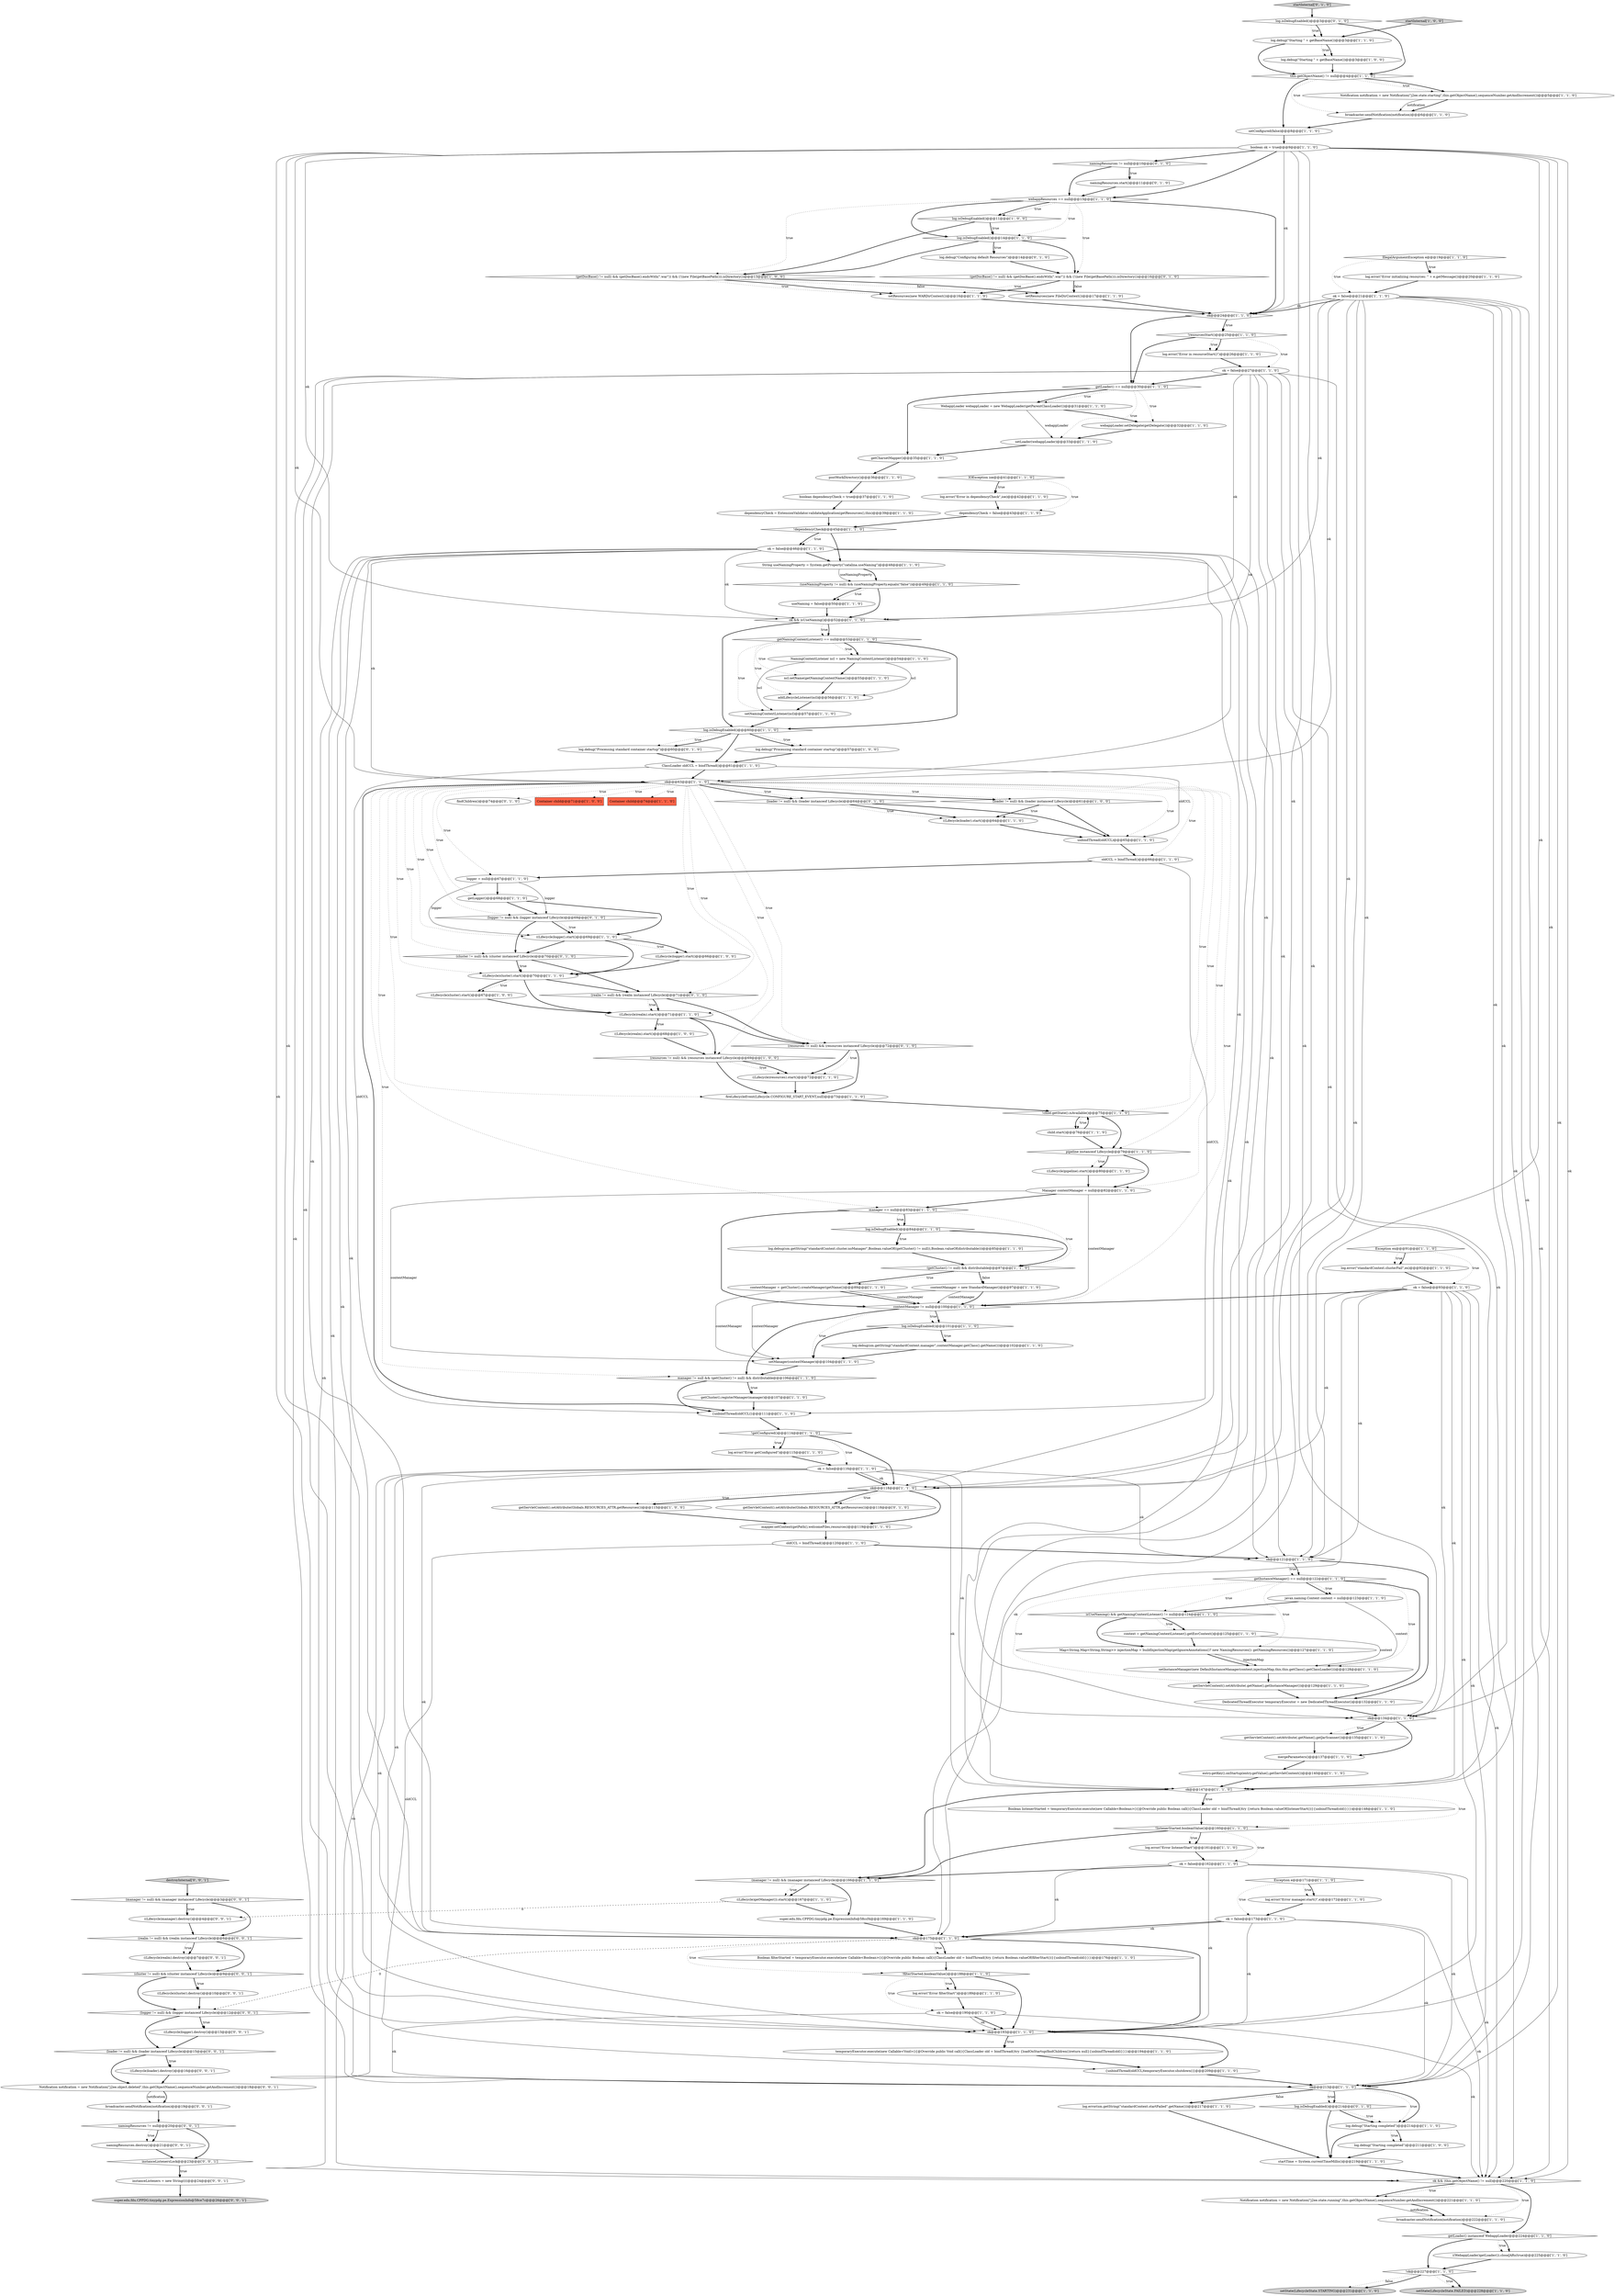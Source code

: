 digraph {
85 [style = filled, label = "log.error(\"Error in resourceStart()\")@@@26@@@['1', '1', '0']", fillcolor = white, shape = ellipse image = "AAA0AAABBB1BBB"];
105 [style = filled, label = "(useNamingProperty != null) && (useNamingProperty.equals(\"false\"))@@@49@@@['1', '1', '0']", fillcolor = white, shape = diamond image = "AAA0AAABBB1BBB"];
110 [style = filled, label = "ok = false@@@190@@@['1', '1', '0']", fillcolor = white, shape = ellipse image = "AAA0AAABBB1BBB"];
148 [style = filled, label = "findChildren()@@@74@@@['0', '1', '0']", fillcolor = white, shape = ellipse image = "AAA0AAABBB2BBB"];
126 [style = filled, label = "!listenerStarted.booleanValue()@@@160@@@['1', '1', '0']", fillcolor = white, shape = diamond image = "AAA0AAABBB1BBB"];
40 [style = filled, label = "entry.getKey().onStartup(entry.getValue(),getServletContext())@@@140@@@['1', '1', '0']", fillcolor = white, shape = ellipse image = "AAA0AAABBB1BBB"];
136 [style = filled, label = "broadcaster.sendNotification(notification)@@@222@@@['1', '1', '0']", fillcolor = white, shape = ellipse image = "AAA0AAABBB1BBB"];
149 [style = filled, label = "namingResources != null@@@10@@@['0', '1', '0']", fillcolor = white, shape = diamond image = "AAA1AAABBB2BBB"];
112 [style = filled, label = "{unbindThread(oldCCL)}@@@111@@@['1', '1', '0']", fillcolor = white, shape = ellipse image = "AAA0AAABBB1BBB"];
124 [style = filled, label = "setNamingContextListener(ncl)@@@57@@@['1', '1', '0']", fillcolor = white, shape = ellipse image = "AAA0AAABBB1BBB"];
55 [style = filled, label = "(getDocBase() != null) && (getDocBase().endsWith(\".war\")) && (!(new File(getBasePath())).isDirectory())@@@13@@@['1', '0', '0']", fillcolor = white, shape = diamond image = "AAA0AAABBB1BBB"];
128 [style = filled, label = "log.error(\"Error in dependencyCheck\",ioe)@@@42@@@['1', '1', '0']", fillcolor = white, shape = ellipse image = "AAA0AAABBB1BBB"];
147 [style = filled, label = "(loader != null) && (loader instanceof Lifecycle)@@@64@@@['0', '1', '0']", fillcolor = white, shape = diamond image = "AAA0AAABBB2BBB"];
20 [style = filled, label = "contextManager = new StandardManager()@@@97@@@['1', '1', '0']", fillcolor = white, shape = ellipse image = "AAA0AAABBB1BBB"];
39 [style = filled, label = "Notification notification = new Notification(\"j2ee.state.starting\",this.getObjectName(),sequenceNumber.getAndIncrement())@@@5@@@['1', '1', '0']", fillcolor = white, shape = ellipse image = "AAA0AAABBB1BBB"];
154 [style = filled, label = "namingResources != null@@@20@@@['0', '0', '1']", fillcolor = white, shape = diamond image = "AAA0AAABBB3BBB"];
36 [style = filled, label = "IllegalArgumentException e@@@19@@@['1', '1', '0']", fillcolor = white, shape = diamond image = "AAA0AAABBB1BBB"];
101 [style = filled, label = "ok@@@121@@@['1', '1', '0']", fillcolor = white, shape = diamond image = "AAA0AAABBB1BBB"];
127 [style = filled, label = "((Lifecycle)realm).start()@@@71@@@['1', '1', '0']", fillcolor = white, shape = ellipse image = "AAA0AAABBB1BBB"];
5 [style = filled, label = "getLoader() == null@@@30@@@['1', '1', '0']", fillcolor = white, shape = diamond image = "AAA0AAABBB1BBB"];
52 [style = filled, label = "Manager contextManager = null@@@82@@@['1', '1', '0']", fillcolor = white, shape = ellipse image = "AAA0AAABBB1BBB"];
141 [style = filled, label = "(resources != null) && (resources instanceof Lifecycle)@@@72@@@['0', '1', '0']", fillcolor = white, shape = diamond image = "AAA0AAABBB2BBB"];
1 [style = filled, label = "(resources != null) && (resources instanceof Lifecycle)@@@69@@@['1', '0', '0']", fillcolor = white, shape = diamond image = "AAA0AAABBB1BBB"];
34 [style = filled, label = "webappLoader.setDelegate(getDelegate())@@@32@@@['1', '1', '0']", fillcolor = white, shape = ellipse image = "AAA0AAABBB1BBB"];
81 [style = filled, label = "!resourcesStart()@@@25@@@['1', '1', '0']", fillcolor = white, shape = diamond image = "AAA0AAABBB1BBB"];
150 [style = filled, label = "namingResources.start()@@@11@@@['0', '1', '0']", fillcolor = white, shape = ellipse image = "AAA1AAABBB2BBB"];
118 [style = filled, label = "!child.getState().isAvailable()@@@75@@@['1', '1', '0']", fillcolor = white, shape = diamond image = "AAA0AAABBB1BBB"];
143 [style = filled, label = "getServletContext().setAttribute(Globals.RESOURCES_ATTR,getResources())@@@118@@@['0', '1', '0']", fillcolor = white, shape = ellipse image = "AAA0AAABBB2BBB"];
21 [style = filled, label = "(loader != null) && (loader instanceof Lifecycle)@@@61@@@['1', '0', '0']", fillcolor = white, shape = diamond image = "AAA0AAABBB1BBB"];
24 [style = filled, label = "((Lifecycle)getManager()).start()@@@167@@@['1', '1', '0']", fillcolor = white, shape = ellipse image = "AAA0AAABBB1BBB"];
82 [style = filled, label = "log.debug(sm.getString(\"standardContext.cluster.noManager\",Boolean.valueOf((getCluster() != null)),Boolean.valueOf(distributable)))@@@85@@@['1', '1', '0']", fillcolor = white, shape = ellipse image = "AAA0AAABBB1BBB"];
111 [style = filled, label = "ClassLoader oldCCL = bindThread()@@@61@@@['1', '1', '0']", fillcolor = white, shape = ellipse image = "AAA0AAABBB1BBB"];
15 [style = filled, label = "log.isDebugEnabled()@@@11@@@['1', '0', '0']", fillcolor = white, shape = diamond image = "AAA0AAABBB1BBB"];
73 [style = filled, label = "log.debug(\"Processing standard container startup\")@@@57@@@['1', '0', '0']", fillcolor = white, shape = ellipse image = "AAA0AAABBB1BBB"];
45 [style = filled, label = "setResources(new FileDirContext())@@@17@@@['1', '1', '0']", fillcolor = white, shape = ellipse image = "AAA0AAABBB1BBB"];
33 [style = filled, label = "setState(LifecycleState.STARTING)@@@231@@@['1', '1', '0']", fillcolor = lightgray, shape = ellipse image = "AAA0AAABBB1BBB"];
140 [style = filled, label = "(realm != null) && (realm instanceof Lifecycle)@@@71@@@['0', '1', '0']", fillcolor = white, shape = diamond image = "AAA0AAABBB2BBB"];
69 [style = filled, label = "mergeParameters()@@@137@@@['1', '1', '0']", fillcolor = white, shape = ellipse image = "AAA0AAABBB1BBB"];
103 [style = filled, label = "contextManager != null@@@100@@@['1', '1', '0']", fillcolor = white, shape = diamond image = "AAA0AAABBB1BBB"];
153 [style = filled, label = "((Lifecycle)logger).destroy()@@@13@@@['0', '0', '1']", fillcolor = white, shape = ellipse image = "AAA0AAABBB3BBB"];
155 [style = filled, label = "((Lifecycle)manager).destroy()@@@4@@@['0', '0', '1']", fillcolor = white, shape = ellipse image = "AAA0AAABBB3BBB"];
66 [style = filled, label = "log.error(sm.getString(\"standardContext.startFailed\",getName()))@@@217@@@['1', '1', '0']", fillcolor = white, shape = ellipse image = "AAA0AAABBB1BBB"];
65 [style = filled, label = "(getCluster() != null) && distributable@@@87@@@['1', '1', '0']", fillcolor = white, shape = diamond image = "AAA0AAABBB1BBB"];
165 [style = filled, label = "((Lifecycle)realm).destroy()@@@7@@@['0', '0', '1']", fillcolor = white, shape = ellipse image = "AAA0AAABBB3BBB"];
107 [style = filled, label = "contextManager = getCluster().createManager(getName())@@@89@@@['1', '1', '0']", fillcolor = white, shape = ellipse image = "AAA0AAABBB1BBB"];
94 [style = filled, label = "temporaryExecutor.execute(new Callable<Void>(){@Override public Void call(){ClassLoader old = bindThread()try {loadOnStartup(findChildren())return null}{unbindThread(old)}}})@@@194@@@['1', '1', '0']", fillcolor = white, shape = ellipse image = "AAA0AAABBB1BBB"];
139 [style = filled, label = "startInternal['0', '1', '0']", fillcolor = lightgray, shape = diamond image = "AAA0AAABBB2BBB"];
74 [style = filled, label = "log.error(\"Error filterStart\")@@@189@@@['1', '1', '0']", fillcolor = white, shape = ellipse image = "AAA0AAABBB1BBB"];
48 [style = filled, label = "((Lifecycle)cluster).start()@@@70@@@['1', '1', '0']", fillcolor = white, shape = ellipse image = "AAA0AAABBB1BBB"];
157 [style = filled, label = "instanceListeners = new String((((@@@24@@@['0', '0', '1']", fillcolor = white, shape = ellipse image = "AAA0AAABBB3BBB"];
117 [style = filled, label = "(manager != null) && (manager instanceof Lifecycle)@@@166@@@['1', '1', '0']", fillcolor = white, shape = diamond image = "AAA0AAABBB1BBB"];
25 [style = filled, label = "this.getObjectName() != null@@@4@@@['1', '1', '0']", fillcolor = white, shape = diamond image = "AAA0AAABBB1BBB"];
42 [style = filled, label = "NamingContextListener ncl = new NamingContextListener()@@@54@@@['1', '1', '0']", fillcolor = white, shape = ellipse image = "AAA0AAABBB1BBB"];
79 [style = filled, label = "Boolean filterStarted = temporaryExecutor.execute(new Callable<Boolean>(){@Override public Boolean call(){ClassLoader old = bindThread()try {return Boolean.valueOf(filterStart())}{unbindThread(old)}}})@@@176@@@['1', '1', '0']", fillcolor = white, shape = ellipse image = "AAA0AAABBB1BBB"];
129 [style = filled, label = "getServletContext().setAttribute(.getName(),getJarScanner())@@@135@@@['1', '1', '0']", fillcolor = white, shape = ellipse image = "AAA0AAABBB1BBB"];
91 [style = filled, label = "log.isDebugEnabled()@@@60@@@['1', '1', '0']", fillcolor = white, shape = diamond image = "AAA0AAABBB1BBB"];
162 [style = filled, label = "((Lifecycle)cluster).destroy()@@@10@@@['0', '0', '1']", fillcolor = white, shape = ellipse image = "AAA0AAABBB3BBB"];
6 [style = filled, label = "postWorkDirectory()@@@36@@@['1', '1', '0']", fillcolor = white, shape = ellipse image = "AAA0AAABBB1BBB"];
10 [style = filled, label = "javax.naming.Context context = null@@@123@@@['1', '1', '0']", fillcolor = white, shape = ellipse image = "AAA0AAABBB1BBB"];
78 [style = filled, label = "log.debug(\"Starting \" + getBaseName())@@@3@@@['1', '1', '0']", fillcolor = white, shape = ellipse image = "AAA0AAABBB1BBB"];
4 [style = filled, label = "ok = false@@@93@@@['1', '1', '0']", fillcolor = white, shape = ellipse image = "AAA0AAABBB1BBB"];
160 [style = filled, label = "instanceListenersLock@@@23@@@['0', '0', '1']", fillcolor = white, shape = diamond image = "AAA0AAABBB3BBB"];
163 [style = filled, label = "Notification notification = new Notification(\"j2ee.object.deleted\",this.getObjectName(),sequenceNumber.getAndIncrement())@@@18@@@['0', '0', '1']", fillcolor = white, shape = ellipse image = "AAA0AAABBB3BBB"];
29 [style = filled, label = "oldCCL = bindThread()@@@120@@@['1', '1', '0']", fillcolor = white, shape = ellipse image = "AAA0AAABBB1BBB"];
22 [style = filled, label = "Container child@@@71@@@['1', '0', '0']", fillcolor = tomato, shape = box image = "AAA0AAABBB1BBB"];
84 [style = filled, label = "context = getNamingContextListener().getEnvContext()@@@125@@@['1', '1', '0']", fillcolor = white, shape = ellipse image = "AAA0AAABBB1BBB"];
17 [style = filled, label = "ok && (this.getObjectName() != null)@@@220@@@['1', '1', '0']", fillcolor = white, shape = diamond image = "AAA0AAABBB1BBB"];
18 [style = filled, label = "pipeline instanceof Lifecycle@@@79@@@['1', '1', '0']", fillcolor = white, shape = diamond image = "AAA0AAABBB1BBB"];
95 [style = filled, label = "String useNamingProperty = System.getProperty(\"catalina.useNaming\")@@@48@@@['1', '1', '0']", fillcolor = white, shape = ellipse image = "AAA0AAABBB1BBB"];
133 [style = filled, label = "setManager(contextManager)@@@104@@@['1', '1', '0']", fillcolor = white, shape = ellipse image = "AAA0AAABBB1BBB"];
131 [style = filled, label = "ok@@@134@@@['1', '1', '0']", fillcolor = white, shape = diamond image = "AAA0AAABBB1BBB"];
16 [style = filled, label = "Exception ex@@@91@@@['1', '1', '0']", fillcolor = white, shape = diamond image = "AAA0AAABBB1BBB"];
35 [style = filled, label = "oldCCL = bindThread()@@@66@@@['1', '1', '0']", fillcolor = white, shape = ellipse image = "AAA0AAABBB1BBB"];
71 [style = filled, label = "log.isDebugEnabled()@@@84@@@['1', '1', '0']", fillcolor = white, shape = diamond image = "AAA0AAABBB1BBB"];
97 [style = filled, label = "ok@@@63@@@['1', '1', '0']", fillcolor = white, shape = diamond image = "AAA0AAABBB1BBB"];
44 [style = filled, label = "boolean ok = true@@@9@@@['1', '1', '0']", fillcolor = white, shape = ellipse image = "AAA0AAABBB1BBB"];
156 [style = filled, label = "(logger != null) && (logger instanceof Lifecycle)@@@12@@@['0', '0', '1']", fillcolor = white, shape = diamond image = "AAA0AAABBB3BBB"];
61 [style = filled, label = "dependencyCheck = ExtensionValidator.validateApplication(getResources(),this)@@@39@@@['1', '1', '0']", fillcolor = white, shape = ellipse image = "AAA0AAABBB1BBB"];
161 [style = filled, label = "namingResources.destroy()@@@21@@@['0', '0', '1']", fillcolor = white, shape = ellipse image = "AAA0AAABBB3BBB"];
51 [style = filled, label = "startTime = System.currentTimeMillis()@@@219@@@['1', '1', '0']", fillcolor = white, shape = ellipse image = "AAA0AAABBB1BBB"];
57 [style = filled, label = "!filterStarted.booleanValue()@@@188@@@['1', '1', '0']", fillcolor = white, shape = diamond image = "AAA0AAABBB1BBB"];
89 [style = filled, label = "log.debug(\"Starting completed\")@@@214@@@['1', '1', '0']", fillcolor = white, shape = ellipse image = "AAA0AAABBB1BBB"];
109 [style = filled, label = "addLifecycleListener(ncl)@@@56@@@['1', '1', '0']", fillcolor = white, shape = ellipse image = "AAA0AAABBB1BBB"];
123 [style = filled, label = "Notification notification = new Notification(\"j2ee.state.running\",this.getObjectName(),sequenceNumber.getAndIncrement())@@@221@@@['1', '1', '0']", fillcolor = white, shape = ellipse image = "AAA0AAABBB1BBB"];
19 [style = filled, label = "log.isDebugEnabled()@@@14@@@['1', '1', '0']", fillcolor = white, shape = diamond image = "AAA0AAABBB1BBB"];
137 [style = filled, label = "log.isDebugEnabled()@@@3@@@['0', '1', '0']", fillcolor = white, shape = diamond image = "AAA0AAABBB2BBB"];
134 [style = filled, label = "ncl.setName(getNamingContextName())@@@55@@@['1', '1', '0']", fillcolor = white, shape = ellipse image = "AAA0AAABBB1BBB"];
120 [style = filled, label = "getLoader() instanceof WebappLoader@@@224@@@['1', '1', '0']", fillcolor = white, shape = diamond image = "AAA0AAABBB1BBB"];
12 [style = filled, label = "ok@@@118@@@['1', '1', '0']", fillcolor = white, shape = diamond image = "AAA0AAABBB1BBB"];
47 [style = filled, label = "isUseNaming() && getNamingContextListener() != null@@@124@@@['1', '1', '0']", fillcolor = white, shape = diamond image = "AAA0AAABBB1BBB"];
68 [style = filled, label = "((Lifecycle)loader).start()@@@64@@@['1', '1', '0']", fillcolor = white, shape = ellipse image = "AAA0AAABBB1BBB"];
144 [style = filled, label = "(cluster != null) && (cluster instanceof Lifecycle)@@@70@@@['0', '1', '0']", fillcolor = white, shape = diamond image = "AAA0AAABBB2BBB"];
77 [style = filled, label = "ok@@@213@@@['1', '1', '0']", fillcolor = white, shape = diamond image = "AAA0AAABBB1BBB"];
9 [style = filled, label = "getNamingContextListener() == null@@@53@@@['1', '1', '0']", fillcolor = white, shape = diamond image = "AAA0AAABBB1BBB"];
43 [style = filled, label = "ok = false@@@173@@@['1', '1', '0']", fillcolor = white, shape = ellipse image = "AAA0AAABBB1BBB"];
64 [style = filled, label = "logger = null@@@67@@@['1', '1', '0']", fillcolor = white, shape = ellipse image = "AAA0AAABBB1BBB"];
87 [style = filled, label = "Map<String,Map<String,String>> injectionMap = buildInjectionMap(getIgnoreAnnotations()? new NamingResources(): getNamingResources())@@@127@@@['1', '1', '0']", fillcolor = white, shape = ellipse image = "AAA0AAABBB1BBB"];
168 [style = filled, label = "destroyInternal['0', '0', '1']", fillcolor = lightgray, shape = diamond image = "AAA0AAABBB3BBB"];
96 [style = filled, label = "!getConfigured()@@@114@@@['1', '1', '0']", fillcolor = white, shape = diamond image = "AAA0AAABBB1BBB"];
56 [style = filled, label = "((Lifecycle)resources).start()@@@72@@@['1', '1', '0']", fillcolor = white, shape = ellipse image = "AAA0AAABBB1BBB"];
63 [style = filled, label = "ok = false@@@162@@@['1', '1', '0']", fillcolor = white, shape = ellipse image = "AAA0AAABBB1BBB"];
104 [style = filled, label = "ok && isUseNaming()@@@52@@@['1', '1', '0']", fillcolor = white, shape = diamond image = "AAA0AAABBB1BBB"];
37 [style = filled, label = "((Lifecycle)cluster).start()@@@67@@@['1', '0', '0']", fillcolor = white, shape = ellipse image = "AAA0AAABBB1BBB"];
92 [style = filled, label = "((WebappLoader)getLoader()).closeJARs(true)@@@225@@@['1', '1', '0']", fillcolor = white, shape = ellipse image = "AAA0AAABBB1BBB"];
158 [style = filled, label = "super.edu.fdu.CPPDG.tinypdg.pe.ExpressionInfo@58ce7c@@@26@@@['0', '0', '1']", fillcolor = lightgray, shape = ellipse image = "AAA0AAABBB3BBB"];
75 [style = filled, label = "((Lifecycle)logger).start()@@@69@@@['1', '1', '0']", fillcolor = white, shape = ellipse image = "AAA0AAABBB1BBB"];
83 [style = filled, label = "log.error(\"Error getConfigured\")@@@115@@@['1', '1', '0']", fillcolor = white, shape = ellipse image = "AAA0AAABBB1BBB"];
8 [style = filled, label = "getServletContext().setAttribute(Globals.RESOURCES_ATTR,getResources())@@@115@@@['1', '0', '0']", fillcolor = white, shape = ellipse image = "AAA0AAABBB1BBB"];
108 [style = filled, label = "setState(LifecycleState.FAILED)@@@228@@@['1', '1', '0']", fillcolor = lightgray, shape = ellipse image = "AAA0AAABBB1BBB"];
102 [style = filled, label = "log.error(\"Error manager.start()\",e)@@@172@@@['1', '1', '0']", fillcolor = white, shape = ellipse image = "AAA0AAABBB1BBB"];
49 [style = filled, label = "WebappLoader webappLoader = new WebappLoader(getParentClassLoader())@@@31@@@['1', '1', '0']", fillcolor = white, shape = ellipse image = "AAA0AAABBB1BBB"];
130 [style = filled, label = "setConfigured(false)@@@8@@@['1', '1', '0']", fillcolor = white, shape = ellipse image = "AAA0AAABBB1BBB"];
59 [style = filled, label = "dependencyCheck = false@@@43@@@['1', '1', '0']", fillcolor = white, shape = ellipse image = "AAA0AAABBB1BBB"];
132 [style = filled, label = "setInstanceManager(new DefaultInstanceManager(context,injectionMap,this,this.getClass().getClassLoader()))@@@128@@@['1', '1', '0']", fillcolor = white, shape = ellipse image = "AAA0AAABBB1BBB"];
80 [style = filled, label = "mapper.setContext(getPath(),welcomeFiles,resources)@@@119@@@['1', '1', '0']", fillcolor = white, shape = ellipse image = "AAA0AAABBB1BBB"];
14 [style = filled, label = "log.error(\"Error initializing resources: \" + e.getMessage())@@@20@@@['1', '1', '0']", fillcolor = white, shape = ellipse image = "AAA0AAABBB1BBB"];
31 [style = filled, label = "useNaming = false@@@50@@@['1', '1', '0']", fillcolor = white, shape = ellipse image = "AAA0AAABBB1BBB"];
88 [style = filled, label = "log.error(\"Error listenerStart\")@@@161@@@['1', '1', '0']", fillcolor = white, shape = ellipse image = "AAA0AAABBB1BBB"];
54 [style = filled, label = "getInstanceManager() == null@@@122@@@['1', '1', '0']", fillcolor = white, shape = diamond image = "AAA0AAABBB1BBB"];
3 [style = filled, label = "!dependencyCheck@@@45@@@['1', '1', '0']", fillcolor = white, shape = diamond image = "AAA0AAABBB1BBB"];
67 [style = filled, label = "ok@@@24@@@['1', '1', '0']", fillcolor = white, shape = diamond image = "AAA0AAABBB1BBB"];
50 [style = filled, label = "super.edu.fdu.CPPDG.tinypdg.pe.ExpressionInfo@58ccf4@@@169@@@['1', '1', '0']", fillcolor = white, shape = ellipse image = "AAA0AAABBB1BBB"];
0 [style = filled, label = "{unbindThread(oldCCL)temporaryExecutor.shutdown()}@@@209@@@['1', '1', '0']", fillcolor = white, shape = ellipse image = "AAA0AAABBB1BBB"];
100 [style = filled, label = "startInternal['1', '0', '0']", fillcolor = lightgray, shape = diamond image = "AAA0AAABBB1BBB"];
169 [style = filled, label = "(manager != null) && (manager instanceof Lifecycle)@@@3@@@['0', '0', '1']", fillcolor = white, shape = diamond image = "AAA0AAABBB3BBB"];
32 [style = filled, label = "((Lifecycle)logger).start()@@@66@@@['1', '0', '0']", fillcolor = white, shape = ellipse image = "AAA0AAABBB1BBB"];
152 [style = filled, label = "(realm != null) && (realm instanceof Lifecycle)@@@6@@@['0', '0', '1']", fillcolor = white, shape = diamond image = "AAA0AAABBB3BBB"];
46 [style = filled, label = "manager == null@@@83@@@['1', '1', '0']", fillcolor = white, shape = diamond image = "AAA0AAABBB1BBB"];
113 [style = filled, label = "child.start()@@@76@@@['1', '1', '0']", fillcolor = white, shape = ellipse image = "AAA0AAABBB1BBB"];
135 [style = filled, label = "unbindThread(oldCCL)@@@65@@@['1', '1', '0']", fillcolor = white, shape = ellipse image = "AAA0AAABBB1BBB"];
115 [style = filled, label = "DedicatedThreadExecutor temporaryExecutor = new DedicatedThreadExecutor()@@@132@@@['1', '1', '0']", fillcolor = white, shape = ellipse image = "AAA0AAABBB1BBB"];
167 [style = filled, label = "broadcaster.sendNotification(notification)@@@19@@@['0', '0', '1']", fillcolor = white, shape = ellipse image = "AAA0AAABBB3BBB"];
7 [style = filled, label = "((Lifecycle)pipeline).start()@@@80@@@['1', '1', '0']", fillcolor = white, shape = ellipse image = "AAA0AAABBB1BBB"];
60 [style = filled, label = "IOException ioe@@@41@@@['1', '1', '0']", fillcolor = white, shape = diamond image = "AAA0AAABBB1BBB"];
151 [style = filled, label = "(getDocBase() != null) && (getDocBase().endsWith(\".war\")) && (!(new File(getBasePath())).isDirectory())@@@16@@@['0', '1', '0']", fillcolor = white, shape = diamond image = "AAA0AAABBB2BBB"];
164 [style = filled, label = "(cluster != null) && (cluster instanceof Lifecycle)@@@9@@@['0', '0', '1']", fillcolor = white, shape = diamond image = "AAA0AAABBB3BBB"];
166 [style = filled, label = "(loader != null) && (loader instanceof Lifecycle)@@@15@@@['0', '0', '1']", fillcolor = white, shape = diamond image = "AAA0AAABBB3BBB"];
11 [style = filled, label = "log.error(\"standardContext.clusterFail\",ex)@@@92@@@['1', '1', '0']", fillcolor = white, shape = ellipse image = "AAA0AAABBB1BBB"];
26 [style = filled, label = "webappResources == null@@@13@@@['1', '1', '0']", fillcolor = white, shape = diamond image = "AAA0AAABBB1BBB"];
28 [style = filled, label = "getCluster().registerManager(manager)@@@107@@@['1', '1', '0']", fillcolor = white, shape = ellipse image = "AAA0AAABBB1BBB"];
125 [style = filled, label = "Container child@@@74@@@['1', '1', '0']", fillcolor = tomato, shape = box image = "AAA0AAABBB1BBB"];
93 [style = filled, label = "broadcaster.sendNotification(notification)@@@6@@@['1', '1', '0']", fillcolor = white, shape = ellipse image = "AAA0AAABBB1BBB"];
138 [style = filled, label = "(logger != null) && (logger instanceof Lifecycle)@@@69@@@['0', '1', '0']", fillcolor = white, shape = diamond image = "AAA0AAABBB2BBB"];
70 [style = filled, label = "ok@@@193@@@['1', '1', '0']", fillcolor = white, shape = diamond image = "AAA0AAABBB1BBB"];
76 [style = filled, label = "Boolean listenerStarted = temporaryExecutor.execute(new Callable<Boolean>(){@Override public Boolean call(){ClassLoader old = bindThread()try {return Boolean.valueOf(listenerStart())}{unbindThread(old)}}})@@@148@@@['1', '1', '0']", fillcolor = white, shape = ellipse image = "AAA0AAABBB1BBB"];
142 [style = filled, label = "log.isDebugEnabled()@@@214@@@['0', '1', '0']", fillcolor = white, shape = diamond image = "AAA0AAABBB2BBB"];
145 [style = filled, label = "log.debug(\"Processing standard container startup\")@@@60@@@['0', '1', '0']", fillcolor = white, shape = ellipse image = "AAA0AAABBB2BBB"];
159 [style = filled, label = "((Lifecycle)loader).destroy()@@@16@@@['0', '0', '1']", fillcolor = white, shape = ellipse image = "AAA0AAABBB3BBB"];
86 [style = filled, label = "boolean dependencyCheck = true@@@37@@@['1', '1', '0']", fillcolor = white, shape = ellipse image = "AAA0AAABBB1BBB"];
23 [style = filled, label = "log.debug(\"Starting \" + getBaseName())@@@3@@@['1', '0', '0']", fillcolor = white, shape = ellipse image = "AAA0AAABBB1BBB"];
30 [style = filled, label = "log.isDebugEnabled()@@@101@@@['1', '1', '0']", fillcolor = white, shape = diamond image = "AAA0AAABBB1BBB"];
2 [style = filled, label = "log.debug(sm.getString(\"standardContext.manager\",contextManager.getClass().getName()))@@@102@@@['1', '1', '0']", fillcolor = white, shape = ellipse image = "AAA0AAABBB1BBB"];
98 [style = filled, label = "getCharsetMapper()@@@35@@@['1', '1', '0']", fillcolor = white, shape = ellipse image = "AAA0AAABBB1BBB"];
62 [style = filled, label = "manager != null && (getCluster() != null) && distributable@@@106@@@['1', '1', '0']", fillcolor = white, shape = diamond image = "AAA0AAABBB1BBB"];
90 [style = filled, label = "fireLifecycleEvent(Lifecycle.CONFIGURE_START_EVENT,null)@@@73@@@['1', '1', '0']", fillcolor = white, shape = ellipse image = "AAA0AAABBB1BBB"];
27 [style = filled, label = "!ok@@@227@@@['1', '1', '0']", fillcolor = white, shape = diamond image = "AAA0AAABBB1BBB"];
116 [style = filled, label = "getLogger()@@@68@@@['1', '1', '0']", fillcolor = white, shape = ellipse image = "AAA0AAABBB1BBB"];
122 [style = filled, label = "ok = false@@@46@@@['1', '1', '0']", fillcolor = white, shape = ellipse image = "AAA0AAABBB1BBB"];
99 [style = filled, label = "setResources(new WARDirContext())@@@16@@@['1', '1', '0']", fillcolor = white, shape = ellipse image = "AAA0AAABBB1BBB"];
38 [style = filled, label = "ok@@@175@@@['1', '1', '0']", fillcolor = white, shape = diamond image = "AAA0AAABBB1BBB"];
146 [style = filled, label = "log.debug(\"Configuring default Resources\")@@@14@@@['0', '1', '0']", fillcolor = white, shape = ellipse image = "AAA0AAABBB2BBB"];
121 [style = filled, label = "Exception e@@@171@@@['1', '1', '0']", fillcolor = white, shape = diamond image = "AAA0AAABBB1BBB"];
13 [style = filled, label = "getServletContext().setAttribute(.getName(),getInstanceManager())@@@129@@@['1', '1', '0']", fillcolor = white, shape = ellipse image = "AAA0AAABBB1BBB"];
119 [style = filled, label = "ok = false@@@27@@@['1', '1', '0']", fillcolor = white, shape = ellipse image = "AAA0AAABBB1BBB"];
58 [style = filled, label = "ok = false@@@116@@@['1', '1', '0']", fillcolor = white, shape = ellipse image = "AAA0AAABBB1BBB"];
72 [style = filled, label = "((Lifecycle)realm).start()@@@68@@@['1', '0', '0']", fillcolor = white, shape = ellipse image = "AAA0AAABBB1BBB"];
106 [style = filled, label = "ok = false@@@21@@@['1', '1', '0']", fillcolor = white, shape = ellipse image = "AAA0AAABBB1BBB"];
114 [style = filled, label = "setLoader(webappLoader)@@@33@@@['1', '1', '0']", fillcolor = white, shape = ellipse image = "AAA0AAABBB1BBB"];
41 [style = filled, label = "ok@@@147@@@['1', '1', '0']", fillcolor = white, shape = diamond image = "AAA0AAABBB1BBB"];
53 [style = filled, label = "log.debug(\"Starting completed\")@@@211@@@['1', '0', '0']", fillcolor = white, shape = ellipse image = "AAA0AAABBB1BBB"];
26->15 [style = dotted, label="true"];
101->54 [style = dotted, label="true"];
10->47 [style = bold, label=""];
4->38 [style = solid, label="ok"];
111->112 [style = solid, label="oldCCL"];
75->32 [style = dotted, label="true"];
54->10 [style = bold, label=""];
137->25 [style = bold, label=""];
103->30 [style = dotted, label="true"];
105->31 [style = dotted, label="true"];
146->151 [style = bold, label=""];
46->103 [style = bold, label=""];
70->0 [style = bold, label=""];
110->70 [style = bold, label=""];
97->144 [style = dotted, label="true"];
68->135 [style = bold, label=""];
64->75 [style = solid, label="logger"];
2->133 [style = bold, label=""];
31->104 [style = bold, label=""];
123->136 [style = solid, label="notification"];
47->84 [style = dotted, label="true"];
27->33 [style = dotted, label="false"];
15->19 [style = dotted, label="true"];
122->104 [style = solid, label="ok"];
1->56 [style = dotted, label="true"];
45->67 [style = bold, label=""];
86->61 [style = bold, label=""];
159->163 [style = bold, label=""];
44->41 [style = solid, label="ok"];
15->19 [style = bold, label=""];
80->29 [style = bold, label=""];
44->70 [style = solid, label="ok"];
106->101 [style = solid, label="ok"];
124->91 [style = bold, label=""];
5->34 [style = dotted, label="true"];
5->49 [style = dotted, label="true"];
25->130 [style = bold, label=""];
8->80 [style = bold, label=""];
21->68 [style = bold, label=""];
119->101 [style = solid, label="ok"];
119->104 [style = solid, label="ok"];
126->88 [style = bold, label=""];
97->52 [style = dotted, label="true"];
142->89 [style = dotted, label="true"];
98->6 [style = bold, label=""];
127->72 [style = dotted, label="true"];
81->85 [style = bold, label=""];
110->77 [style = solid, label="ok"];
97->148 [style = dotted, label="true"];
59->3 [style = bold, label=""];
144->48 [style = bold, label=""];
23->25 [style = bold, label=""];
97->127 [style = dotted, label="true"];
133->62 [style = bold, label=""];
58->77 [style = solid, label="ok"];
44->149 [style = bold, label=""];
154->161 [style = bold, label=""];
106->77 [style = solid, label="ok"];
97->103 [style = dotted, label="true"];
57->70 [style = bold, label=""];
58->17 [style = solid, label="ok"];
84->87 [style = bold, label=""];
57->74 [style = bold, label=""];
97->21 [style = dotted, label="true"];
166->159 [style = dotted, label="true"];
73->111 [style = bold, label=""];
44->12 [style = solid, label="ok"];
110->17 [style = solid, label="ok"];
67->81 [style = dotted, label="true"];
111->97 [style = bold, label=""];
77->142 [style = dotted, label="true"];
166->163 [style = bold, label=""];
55->45 [style = dotted, label="false"];
16->11 [style = dotted, label="true"];
4->77 [style = solid, label="ok"];
12->8 [style = bold, label=""];
17->123 [style = dotted, label="true"];
58->101 [style = solid, label="ok"];
18->52 [style = bold, label=""];
58->38 [style = solid, label="ok"];
44->26 [style = bold, label=""];
126->117 [style = bold, label=""];
48->37 [style = dotted, label="true"];
135->35 [style = bold, label=""];
116->138 [style = bold, label=""];
44->77 [style = solid, label="ok"];
150->26 [style = bold, label=""];
130->44 [style = bold, label=""];
54->13 [style = dotted, label="true"];
63->38 [style = solid, label="ok"];
110->70 [style = solid, label="ok"];
81->5 [style = bold, label=""];
20->133 [style = solid, label="contextManager"];
147->68 [style = bold, label=""];
144->48 [style = dotted, label="true"];
99->67 [style = bold, label=""];
128->59 [style = bold, label=""];
10->132 [style = solid, label="context"];
62->28 [style = dotted, label="true"];
96->58 [style = dotted, label="true"];
142->51 [style = bold, label=""];
81->119 [style = dotted, label="true"];
97->125 [style = dotted, label="true"];
115->131 [style = bold, label=""];
111->135 [style = solid, label="oldCCL"];
44->17 [style = solid, label="ok"];
93->130 [style = bold, label=""];
7->52 [style = bold, label=""];
62->112 [style = bold, label=""];
36->14 [style = dotted, label="true"];
43->38 [style = bold, label=""];
12->143 [style = dotted, label="true"];
168->169 [style = bold, label=""];
97->135 [style = dotted, label="true"];
11->4 [style = bold, label=""];
96->83 [style = bold, label=""];
49->114 [style = solid, label="webappLoader"];
147->135 [style = bold, label=""];
37->127 [style = bold, label=""];
9->109 [style = dotted, label="true"];
20->103 [style = bold, label=""];
69->40 [style = bold, label=""];
156->153 [style = bold, label=""];
24->155 [style = dashed, label="0"];
39->93 [style = bold, label=""];
54->115 [style = bold, label=""];
97->138 [style = dotted, label="true"];
149->150 [style = dotted, label="true"];
62->28 [style = bold, label=""];
89->51 [style = bold, label=""];
74->110 [style = bold, label=""];
19->151 [style = bold, label=""];
4->70 [style = solid, label="ok"];
30->2 [style = dotted, label="true"];
122->131 [style = solid, label="ok"];
134->109 [style = bold, label=""];
153->166 [style = bold, label=""];
140->127 [style = dotted, label="true"];
164->162 [style = bold, label=""];
48->140 [style = bold, label=""];
117->24 [style = bold, label=""];
169->152 [style = bold, label=""];
104->91 [style = bold, label=""];
97->90 [style = dotted, label="true"];
27->33 [style = bold, label=""];
17->123 [style = bold, label=""];
29->101 [style = bold, label=""];
97->46 [style = dotted, label="true"];
44->97 [style = solid, label="ok"];
91->111 [style = bold, label=""];
60->59 [style = dotted, label="true"];
1->90 [style = bold, label=""];
26->55 [style = dotted, label="true"];
91->145 [style = dotted, label="true"];
152->165 [style = dotted, label="true"];
53->51 [style = bold, label=""];
38->70 [style = bold, label=""];
97->118 [style = dotted, label="true"];
119->41 [style = solid, label="ok"];
138->75 [style = bold, label=""];
106->12 [style = solid, label="ok"];
41->117 [style = bold, label=""];
77->66 [style = bold, label=""];
151->45 [style = bold, label=""];
127->1 [style = bold, label=""];
97->112 [style = bold, label=""];
5->49 [style = bold, label=""];
20->103 [style = solid, label="contextManager"];
103->62 [style = bold, label=""];
119->5 [style = bold, label=""];
89->53 [style = bold, label=""];
38->156 [style = dashed, label="0"];
57->74 [style = dotted, label="true"];
60->128 [style = dotted, label="true"];
107->103 [style = bold, label=""];
119->17 [style = solid, label="ok"];
58->41 [style = solid, label="ok"];
4->12 [style = solid, label="ok"];
46->71 [style = bold, label=""];
166->159 [style = bold, label=""];
63->77 [style = solid, label="ok"];
75->32 [style = bold, label=""];
58->12 [style = bold, label=""];
104->9 [style = bold, label=""];
162->156 [style = bold, label=""];
122->38 [style = solid, label="ok"];
145->111 [style = bold, label=""];
38->79 [style = bold, label=""];
120->92 [style = bold, label=""];
29->0 [style = solid, label="oldCCL"];
97->35 [style = dotted, label="true"];
77->66 [style = dotted, label="false"];
79->57 [style = bold, label=""];
138->144 [style = bold, label=""];
44->131 [style = solid, label="ok"];
67->81 [style = bold, label=""];
47->87 [style = bold, label=""];
64->116 [style = bold, label=""];
106->104 [style = solid, label="ok"];
119->131 [style = solid, label="ok"];
51->17 [style = bold, label=""];
58->131 [style = solid, label="ok"];
28->112 [style = bold, label=""];
1->56 [style = bold, label=""];
139->137 [style = bold, label=""];
123->136 [style = bold, label=""];
151->99 [style = dotted, label="true"];
87->132 [style = solid, label="injectionMap"];
141->56 [style = bold, label=""];
100->78 [style = bold, label=""];
63->70 [style = solid, label="ok"];
54->132 [style = dotted, label="true"];
32->48 [style = bold, label=""];
105->31 [style = bold, label=""];
42->109 [style = solid, label="ncl"];
25->39 [style = dotted, label="true"];
19->146 [style = dotted, label="true"];
140->127 [style = bold, label=""];
65->20 [style = dotted, label="false"];
118->113 [style = bold, label=""];
151->45 [style = dotted, label="false"];
78->23 [style = dotted, label="true"];
97->48 [style = dotted, label="true"];
97->147 [style = dotted, label="true"];
106->131 [style = solid, label="ok"];
4->17 [style = solid, label="ok"];
70->94 [style = dotted, label="true"];
83->58 [style = bold, label=""];
52->103 [style = solid, label="contextManager"];
97->141 [style = dotted, label="true"];
122->41 [style = solid, label="ok"];
103->30 [style = bold, label=""];
163->167 [style = bold, label=""];
63->117 [style = bold, label=""];
78->23 [style = bold, label=""];
107->133 [style = solid, label="contextManager"];
106->17 [style = solid, label="ok"];
141->56 [style = dotted, label="true"];
137->78 [style = dotted, label="true"];
18->7 [style = dotted, label="true"];
71->82 [style = dotted, label="true"];
157->158 [style = bold, label=""];
38->79 [style = dotted, label="true"];
131->69 [style = bold, label=""];
27->108 [style = dotted, label="true"];
97->22 [style = dotted, label="true"];
54->87 [style = dotted, label="true"];
120->92 [style = dotted, label="true"];
63->17 [style = solid, label="ok"];
5->114 [style = dotted, label="true"];
78->25 [style = bold, label=""];
17->120 [style = bold, label=""];
24->50 [style = bold, label=""];
119->12 [style = solid, label="ok"];
160->157 [style = dotted, label="true"];
4->103 [style = bold, label=""];
101->54 [style = bold, label=""];
106->38 [style = solid, label="ok"];
57->110 [style = dotted, label="true"];
21->68 [style = dotted, label="true"];
35->112 [style = solid, label="oldCCL"];
163->167 [style = solid, label="notification"];
144->140 [style = bold, label=""];
65->20 [style = bold, label=""];
12->143 [style = bold, label=""];
67->5 [style = bold, label=""];
9->134 [style = dotted, label="true"];
15->55 [style = bold, label=""];
4->131 [style = solid, label="ok"];
44->38 [style = solid, label="ok"];
137->78 [style = bold, label=""];
25->93 [style = dotted, label="true"];
97->18 [style = dotted, label="true"];
121->102 [style = dotted, label="true"];
127->72 [style = bold, label=""];
164->156 [style = bold, label=""];
92->27 [style = bold, label=""];
26->67 [style = bold, label=""];
103->133 [style = dotted, label="true"];
117->50 [style = bold, label=""];
97->116 [style = dotted, label="true"];
65->107 [style = bold, label=""];
122->97 [style = solid, label="ok"];
35->64 [style = bold, label=""];
75->48 [style = bold, label=""];
41->76 [style = bold, label=""];
167->154 [style = bold, label=""];
91->73 [style = bold, label=""];
136->120 [style = bold, label=""];
89->53 [style = dotted, label="true"];
122->95 [style = bold, label=""];
97->64 [style = dotted, label="true"];
120->27 [style = bold, label=""];
106->41 [style = solid, label="ok"];
114->98 [style = bold, label=""];
121->102 [style = bold, label=""];
9->42 [style = dotted, label="true"];
12->80 [style = bold, label=""];
44->101 [style = solid, label="ok"];
43->17 [style = solid, label="ok"];
55->99 [style = dotted, label="true"];
66->51 [style = bold, label=""];
60->128 [style = bold, label=""];
21->135 [style = bold, label=""];
82->65 [style = bold, label=""];
26->15 [style = bold, label=""];
113->118 [style = bold, label=""];
40->41 [style = bold, label=""];
151->99 [style = bold, label=""];
9->91 [style = bold, label=""];
122->70 [style = solid, label="ok"];
154->161 [style = dotted, label="true"];
52->133 [style = solid, label="contextManager"];
109->124 [style = bold, label=""];
106->67 [style = solid, label="ok"];
84->132 [style = solid, label="context"];
19->146 [style = bold, label=""];
61->3 [style = bold, label=""];
16->4 [style = dotted, label="true"];
97->140 [style = dotted, label="true"];
50->38 [style = bold, label=""];
6->86 [style = bold, label=""];
169->155 [style = bold, label=""];
152->164 [style = bold, label=""];
72->1 [style = bold, label=""];
107->103 [style = solid, label="contextManager"];
46->65 [style = dotted, label="true"];
96->83 [style = dotted, label="true"];
9->124 [style = dotted, label="true"];
58->70 [style = solid, label="ok"];
122->12 [style = solid, label="ok"];
119->97 [style = solid, label="ok"];
140->141 [style = bold, label=""];
36->106 [style = dotted, label="true"];
14->106 [style = bold, label=""];
42->124 [style = solid, label="ncl"];
44->104 [style = solid, label="ok"];
169->155 [style = dotted, label="true"];
71->65 [style = bold, label=""];
27->108 [style = bold, label=""];
65->107 [style = dotted, label="true"];
132->13 [style = bold, label=""];
138->75 [style = dotted, label="true"];
48->127 [style = bold, label=""];
43->77 [style = solid, label="ok"];
122->77 [style = solid, label="ok"];
131->129 [style = dotted, label="true"];
126->63 [style = dotted, label="true"];
76->126 [style = bold, label=""];
101->115 [style = bold, label=""];
156->153 [style = dotted, label="true"];
85->119 [style = bold, label=""];
149->150 [style = bold, label=""];
121->43 [style = dotted, label="true"];
43->70 [style = solid, label="ok"];
96->12 [style = bold, label=""];
42->134 [style = bold, label=""];
4->41 [style = solid, label="ok"];
149->26 [style = bold, label=""];
147->68 [style = dotted, label="true"];
165->164 [style = bold, label=""];
47->84 [style = bold, label=""];
26->19 [style = dotted, label="true"];
94->0 [style = bold, label=""];
122->101 [style = solid, label="ok"];
87->132 [style = bold, label=""];
44->67 [style = solid, label="ok"];
97->1 [style = dotted, label="true"];
155->152 [style = bold, label=""];
90->118 [style = bold, label=""];
118->113 [style = dotted, label="true"];
126->88 [style = dotted, label="true"];
26->151 [style = dotted, label="true"];
9->42 [style = bold, label=""];
97->21 [style = bold, label=""];
160->157 [style = bold, label=""];
91->73 [style = dotted, label="true"];
77->142 [style = bold, label=""];
3->122 [style = dotted, label="true"];
91->145 [style = bold, label=""];
3->122 [style = bold, label=""];
13->115 [style = bold, label=""];
97->75 [style = dotted, label="true"];
77->89 [style = dotted, label="true"];
17->136 [style = dotted, label="true"];
26->19 [style = bold, label=""];
12->8 [style = dotted, label="true"];
119->70 [style = solid, label="ok"];
41->76 [style = dotted, label="true"];
5->98 [style = bold, label=""];
43->38 [style = solid, label="ok"];
36->14 [style = bold, label=""];
129->69 [style = bold, label=""];
19->55 [style = bold, label=""];
143->80 [style = bold, label=""];
113->18 [style = bold, label=""];
141->90 [style = bold, label=""];
52->46 [style = bold, label=""];
56->90 [style = bold, label=""];
95->105 [style = bold, label=""];
152->165 [style = bold, label=""];
71->82 [style = bold, label=""];
75->144 [style = bold, label=""];
58->12 [style = solid, label="ok"];
81->85 [style = dotted, label="true"];
104->9 [style = dotted, label="true"];
39->93 [style = solid, label="notification"];
48->37 [style = bold, label=""];
38->57 [style = dotted, label="true"];
164->162 [style = dotted, label="true"];
41->126 [style = dotted, label="true"];
88->63 [style = bold, label=""];
105->104 [style = bold, label=""];
54->47 [style = dotted, label="true"];
154->160 [style = bold, label=""];
0->77 [style = bold, label=""];
116->75 [style = bold, label=""];
142->89 [style = bold, label=""];
4->101 [style = solid, label="ok"];
16->11 [style = bold, label=""];
97->147 [style = bold, label=""];
102->43 [style = bold, label=""];
95->105 [style = solid, label="useNamingProperty"];
18->7 [style = bold, label=""];
97->62 [style = dotted, label="true"];
119->38 [style = solid, label="ok"];
46->71 [style = dotted, label="true"];
30->2 [style = bold, label=""];
106->70 [style = solid, label="ok"];
131->129 [style = bold, label=""];
54->10 [style = dotted, label="true"];
106->97 [style = solid, label="ok"];
64->138 [style = solid, label="logger"];
55->45 [style = bold, label=""];
25->39 [style = bold, label=""];
30->133 [style = bold, label=""];
156->166 [style = bold, label=""];
161->160 [style = bold, label=""];
117->24 [style = dotted, label="true"];
106->67 [style = bold, label=""];
55->99 [style = bold, label=""];
127->141 [style = bold, label=""];
3->95 [style = bold, label=""];
70->94 [style = bold, label=""];
34->114 [style = bold, label=""];
122->17 [style = solid, label="ok"];
77->89 [style = bold, label=""];
49->34 [style = bold, label=""];
119->77 [style = solid, label="ok"];
118->18 [style = bold, label=""];
112->96 [style = bold, label=""];
}
